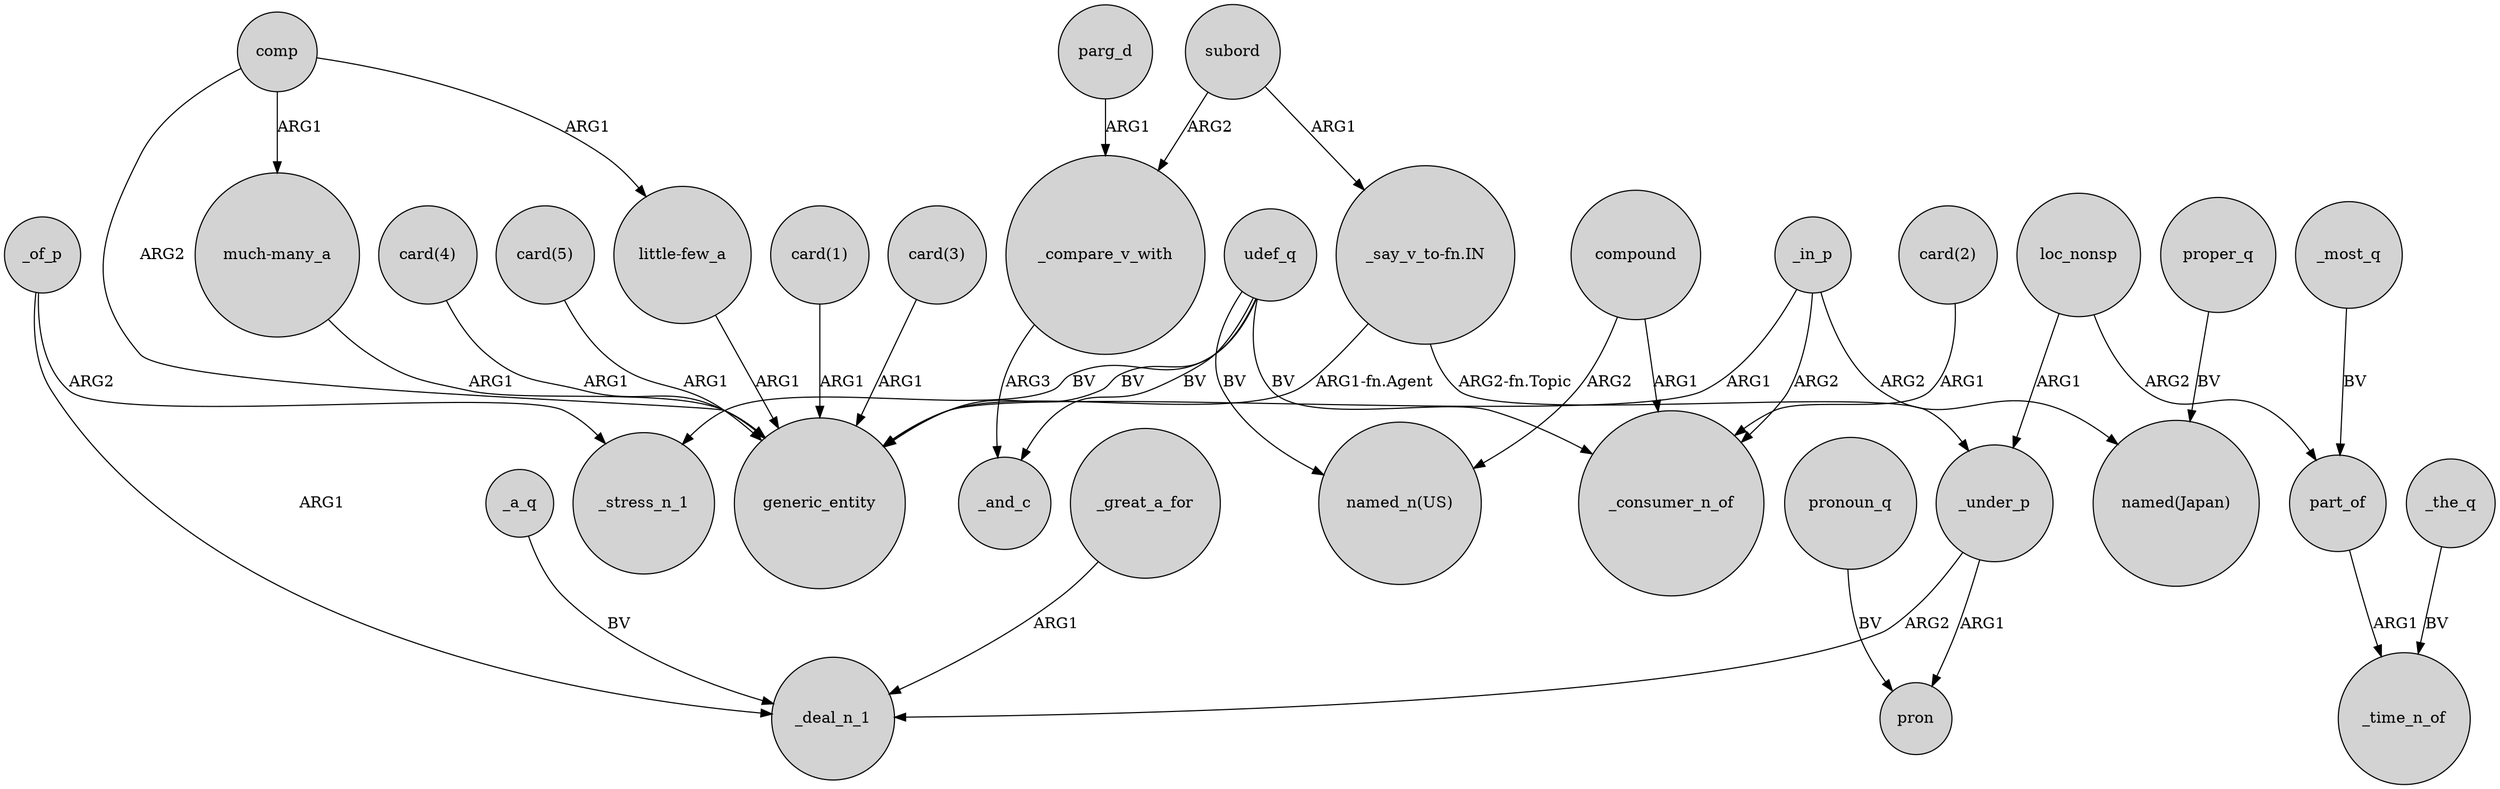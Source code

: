 digraph {
	node [shape=circle style=filled]
	udef_q -> _stress_n_1 [label=BV]
	udef_q -> "named_n(US)" [label=BV]
	"_say_v_to-fn.IN" -> generic_entity [label="ARG1-fn.Agent"]
	udef_q -> generic_entity [label=BV]
	part_of -> _time_n_of [label=ARG1]
	_under_p -> _deal_n_1 [label=ARG2]
	_of_p -> _stress_n_1 [label=ARG2]
	"much-many_a" -> generic_entity [label=ARG1]
	_a_q -> _deal_n_1 [label=BV]
	loc_nonsp -> part_of [label=ARG2]
	parg_d -> _compare_v_with [label=ARG1]
	compound -> _consumer_n_of [label=ARG1]
	subord -> "_say_v_to-fn.IN" [label=ARG1]
	"card(4)" -> generic_entity [label=ARG1]
	_in_p -> _consumer_n_of [label=ARG2]
	"_say_v_to-fn.IN" -> _under_p [label="ARG2-fn.Topic"]
	proper_q -> "named(Japan)" [label=BV]
	compound -> "named_n(US)" [label=ARG2]
	pronoun_q -> pron [label=BV]
	_the_q -> _time_n_of [label=BV]
	"card(5)" -> generic_entity [label=ARG1]
	comp -> "much-many_a" [label=ARG1]
	_compare_v_with -> _and_c [label=ARG3]
	comp -> "little-few_a" [label=ARG1]
	udef_q -> _consumer_n_of [label=BV]
	_under_p -> pron [label=ARG1]
	"card(2)" -> _consumer_n_of [label=ARG1]
	_great_a_for -> _deal_n_1 [label=ARG1]
	_of_p -> _deal_n_1 [label=ARG1]
	_most_q -> part_of [label=BV]
	subord -> _compare_v_with [label=ARG2]
	"card(1)" -> generic_entity [label=ARG1]
	comp -> generic_entity [label=ARG2]
	_in_p -> generic_entity [label=ARG1]
	udef_q -> _and_c [label=BV]
	loc_nonsp -> _under_p [label=ARG1]
	_in_p -> "named(Japan)" [label=ARG2]
	"card(3)" -> generic_entity [label=ARG1]
	"little-few_a" -> generic_entity [label=ARG1]
}
